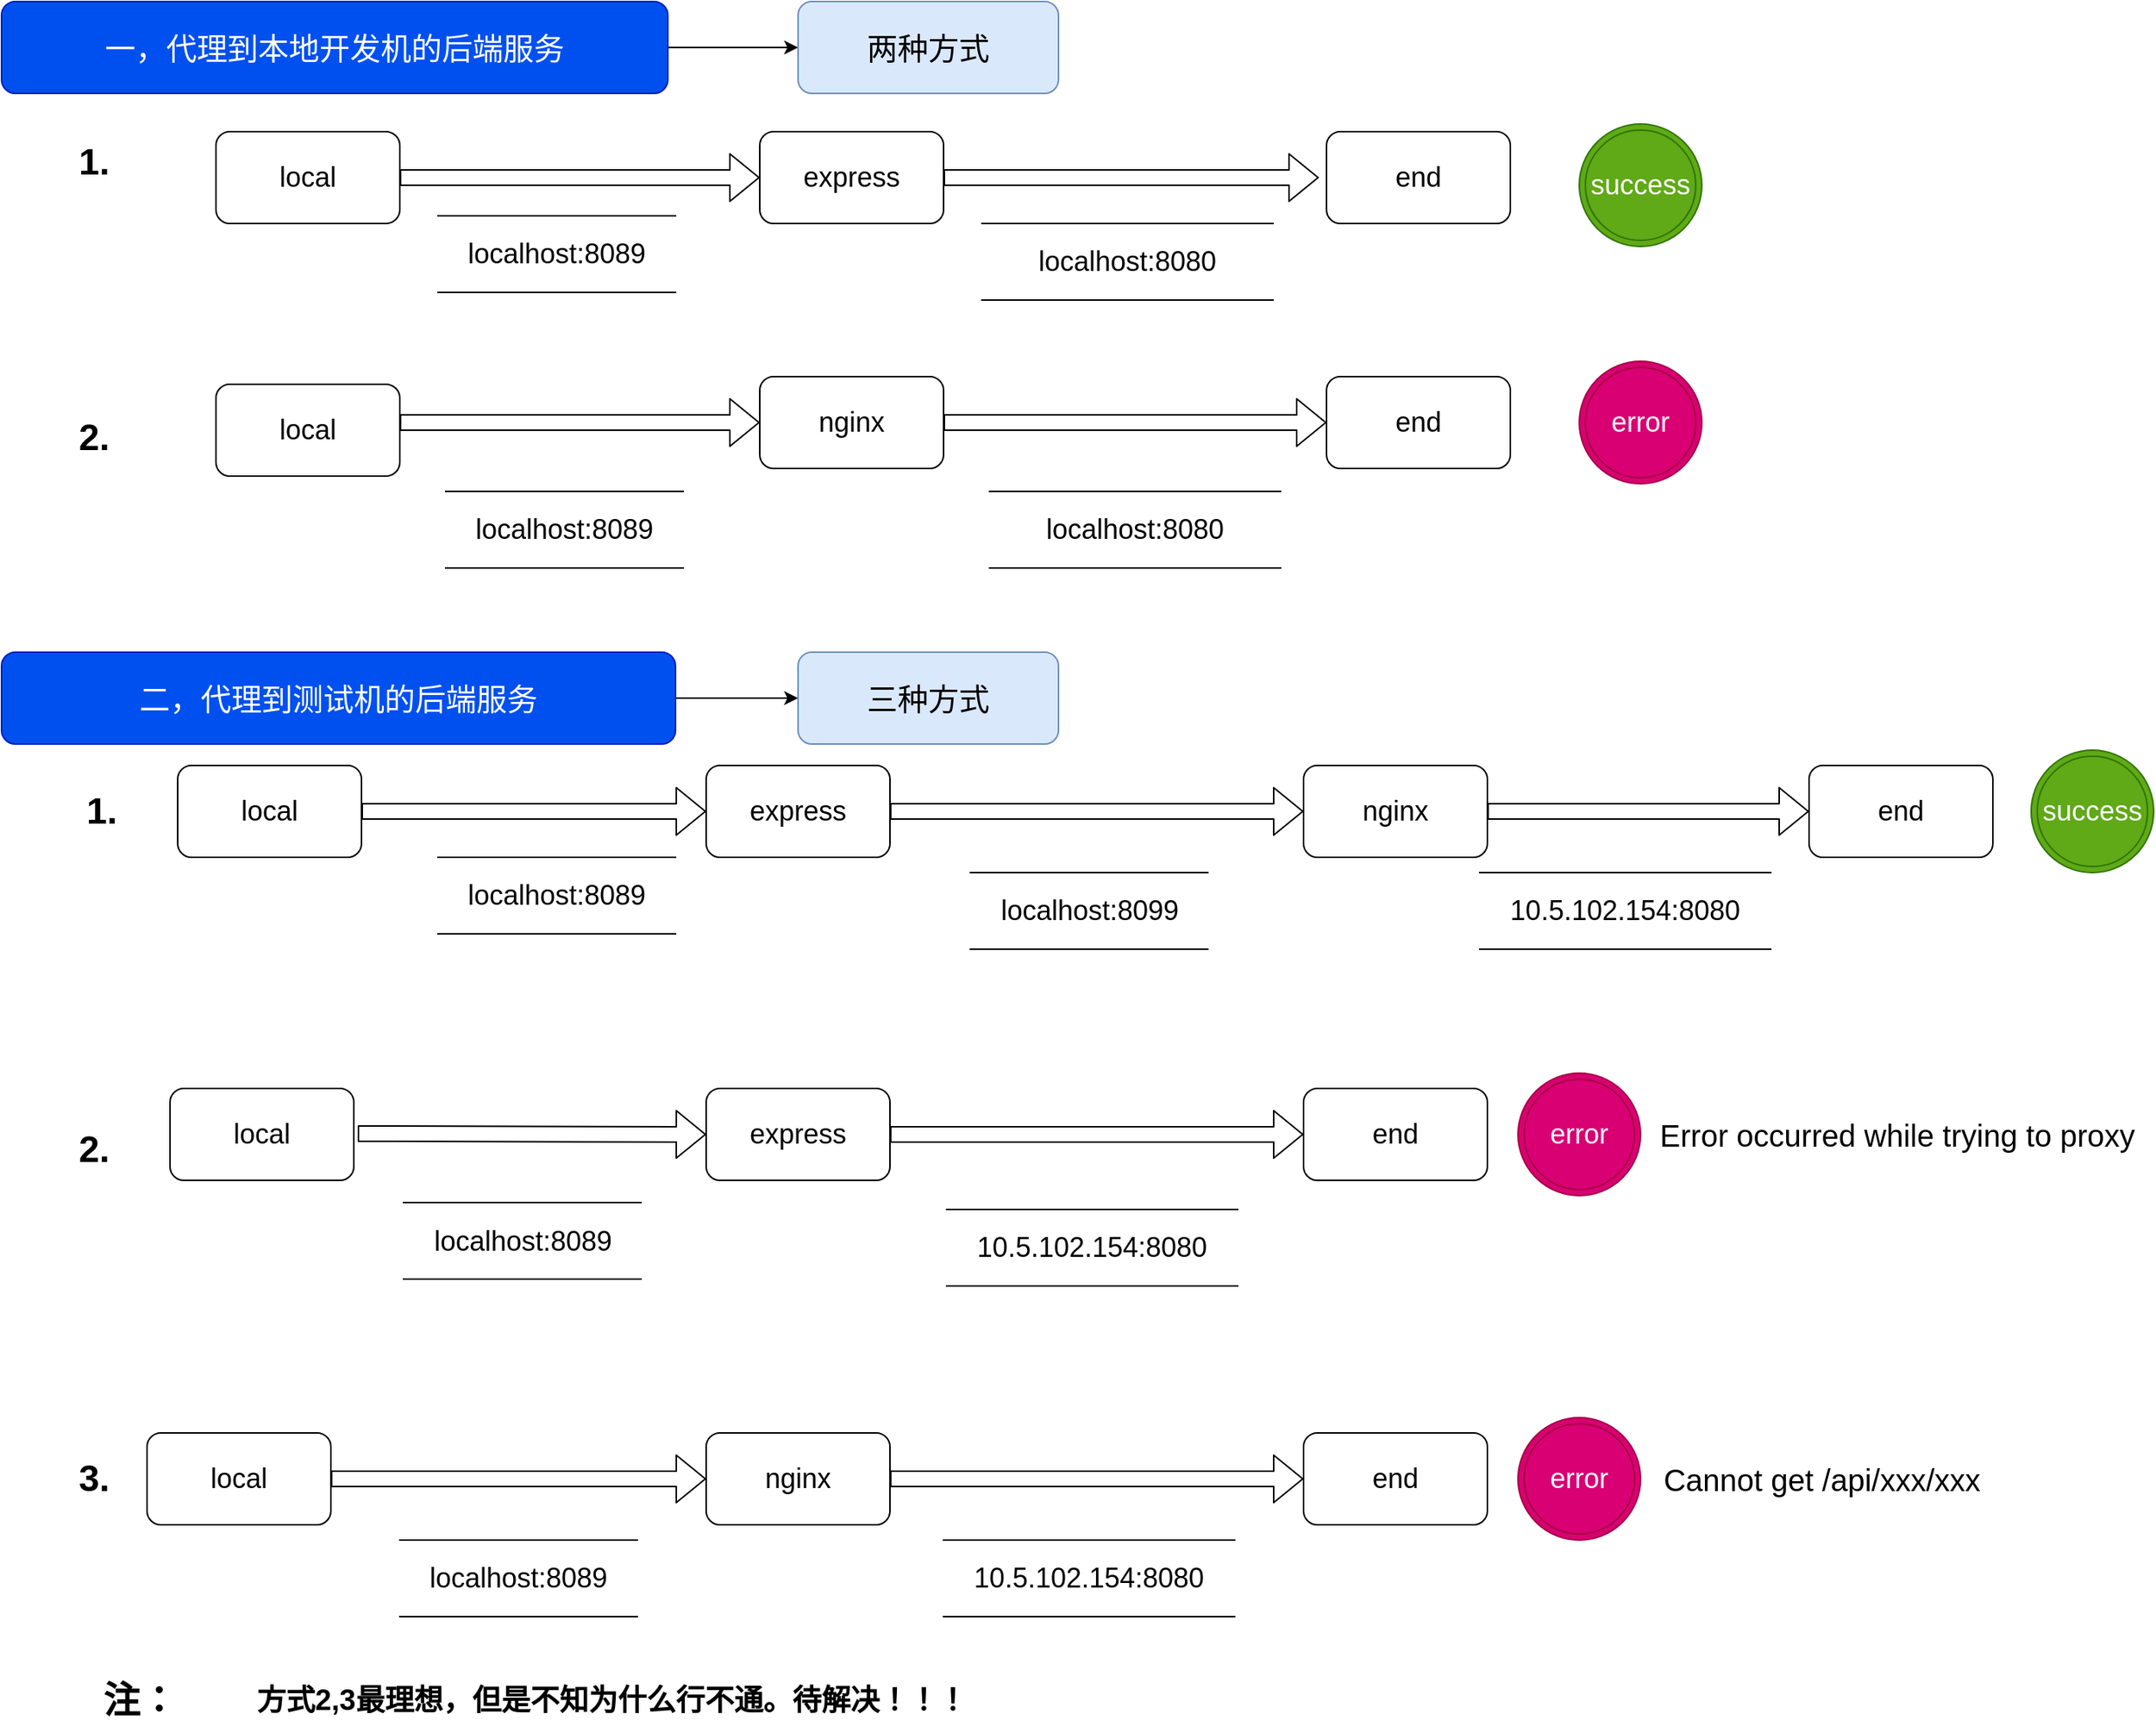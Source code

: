 <mxfile version="12.2.4" pages="1"><diagram id="83Y_H2R3JFNeOeZ3uVIF" name="第 1 页"><mxGraphModel dx="2693" dy="592" grid="1" gridSize="5" guides="1" tooltips="1" connect="1" arrows="1" fold="1" page="1" pageScale="1" pageWidth="1654" pageHeight="1169" background="#ffffff" math="0" shadow="0"><root><mxCell id="0"/><mxCell id="1" parent="0"/><mxCell id="2" value="local" style="rounded=1;whiteSpace=wrap;html=1;fontSize=18;" parent="1" vertex="1"><mxGeometry x="-1400" y="105" width="120" height="60" as="geometry"/></mxCell><mxCell id="3" value="local" style="rounded=1;whiteSpace=wrap;html=1;fontSize=18;" parent="1" vertex="1"><mxGeometry x="-1400" y="270" width="120" height="60" as="geometry"/></mxCell><mxCell id="93" value="" style="edgeStyle=orthogonalEdgeStyle;rounded=0;orthogonalLoop=1;jettySize=auto;html=1;fontSize=20;entryX=0;entryY=0.5;entryDx=0;entryDy=0;" parent="1" source="4" target="91" edge="1"><mxGeometry relative="1" as="geometry"><mxPoint x="-1025" y="50" as="targetPoint"/></mxGeometry></mxCell><mxCell id="4" value="一，代理到本地开发机的后端服务" style="rounded=1;whiteSpace=wrap;html=1;fillColor=#0050ef;strokeColor=#001DBC;fontSize=20;fontColor=#ffffff;" parent="1" vertex="1"><mxGeometry x="-1540" y="20" width="435" height="60" as="geometry"/></mxCell><mxCell id="90" value="" style="edgeStyle=orthogonalEdgeStyle;rounded=0;orthogonalLoop=1;jettySize=auto;html=1;fontSize=20;" parent="1" source="5" target="89" edge="1"><mxGeometry relative="1" as="geometry"/></mxCell><mxCell id="5" value="二，代理到测试机的后端服务" style="rounded=1;whiteSpace=wrap;html=1;fillColor=#0050ef;strokeColor=#001DBC;fontSize=20;fontColor=#ffffff;" parent="1" vertex="1"><mxGeometry x="-1540" y="445" width="440" height="60" as="geometry"/></mxCell><mxCell id="89" value="三种方式" style="rounded=1;whiteSpace=wrap;html=1;fillColor=#dae8fc;strokeColor=#6c8ebf;fontSize=20;" parent="1" vertex="1"><mxGeometry x="-1020" y="445" width="170" height="60" as="geometry"/></mxCell><mxCell id="7" value="1." style="text;strokeColor=none;fillColor=none;html=1;fontSize=24;fontStyle=1;verticalAlign=middle;align=center;" parent="1" vertex="1"><mxGeometry x="-1530" y="105" width="100" height="40" as="geometry"/></mxCell><mxCell id="8" value="2." style="text;strokeColor=none;fillColor=none;html=1;fontSize=24;fontStyle=1;verticalAlign=middle;align=center;" parent="1" vertex="1"><mxGeometry x="-1530" y="285" width="100" height="40" as="geometry"/></mxCell><mxCell id="9" value="1." style="text;strokeColor=none;fillColor=none;html=1;fontSize=24;fontStyle=1;verticalAlign=middle;align=center;" parent="1" vertex="1"><mxGeometry x="-1525" y="529" width="100" height="40" as="geometry"/></mxCell><mxCell id="10" value="2." style="text;strokeColor=none;fillColor=none;html=1;fontSize=24;fontStyle=1;verticalAlign=middle;align=center;" parent="1" vertex="1"><mxGeometry x="-1530" y="750" width="100" height="40" as="geometry"/></mxCell><mxCell id="11" value="3." style="text;strokeColor=none;fillColor=none;html=1;fontSize=24;fontStyle=1;verticalAlign=middle;align=center;" parent="1" vertex="1"><mxGeometry x="-1530" y="965" width="100" height="40" as="geometry"/></mxCell><mxCell id="13" value="express" style="rounded=1;whiteSpace=wrap;html=1;fontSize=18;" parent="1" vertex="1"><mxGeometry x="-1045" y="105" width="120" height="60" as="geometry"/></mxCell><mxCell id="14" value="end" style="rounded=1;whiteSpace=wrap;html=1;fontSize=18;" parent="1" vertex="1"><mxGeometry x="-675" y="105" width="120" height="60" as="geometry"/></mxCell><mxCell id="15" value="end" style="rounded=1;whiteSpace=wrap;html=1;fontSize=18;" parent="1" vertex="1"><mxGeometry x="-675" y="265" width="120" height="60" as="geometry"/></mxCell><mxCell id="16" value="nginx" style="rounded=1;whiteSpace=wrap;html=1;fontSize=18;" parent="1" vertex="1"><mxGeometry x="-1045" y="265" width="120" height="60" as="geometry"/></mxCell><mxCell id="17" value="" style="shape=flexArrow;endArrow=classic;html=1;fontSize=18;exitX=1;exitY=0.5;exitDx=0;exitDy=0;entryX=0;entryY=0.5;entryDx=0;entryDy=0;" parent="1" source="2" target="13" edge="1"><mxGeometry width="50" height="50" relative="1" as="geometry"><mxPoint x="-1220" y="170" as="sourcePoint"/><mxPoint x="-1085" y="130" as="targetPoint"/></mxGeometry></mxCell><mxCell id="19" value="localhost:8089" style="shape=partialRectangle;whiteSpace=wrap;html=1;left=0;right=0;fillColor=none;fontSize=18;" parent="1" vertex="1"><mxGeometry x="-1255" y="160" width="155" height="50" as="geometry"/></mxCell><mxCell id="20" value="localhost:8080" style="shape=partialRectangle;whiteSpace=wrap;html=1;left=0;right=0;fillColor=none;fontSize=18;" parent="1" vertex="1"><mxGeometry x="-900" y="165" width="190" height="50" as="geometry"/></mxCell><mxCell id="21" value="localhost:8089" style="shape=partialRectangle;whiteSpace=wrap;html=1;left=0;right=0;fillColor=none;fontSize=18;" parent="1" vertex="1"><mxGeometry x="-1250" y="340" width="155" height="50" as="geometry"/></mxCell><mxCell id="23" value="" style="shape=flexArrow;endArrow=classic;html=1;fontSize=18;entryX=0;entryY=0.5;entryDx=0;entryDy=0;" parent="1" edge="1"><mxGeometry width="50" height="50" relative="1" as="geometry"><mxPoint x="-925" y="135" as="sourcePoint"/><mxPoint x="-680" y="135" as="targetPoint"/></mxGeometry></mxCell><mxCell id="30" value="localhost:8080" style="shape=partialRectangle;whiteSpace=wrap;html=1;left=0;right=0;fillColor=none;fontSize=18;" parent="1" vertex="1"><mxGeometry x="-895" y="340" width="190" height="50" as="geometry"/></mxCell><mxCell id="31" value="success" style="ellipse;shape=doubleEllipse;whiteSpace=wrap;html=1;aspect=fixed;fontSize=18;fillColor=#60a917;strokeColor=#2D7600;fontColor=#ffffff;" parent="1" vertex="1"><mxGeometry x="-510" y="100" width="80" height="80" as="geometry"/></mxCell><mxCell id="32" value="error" style="ellipse;shape=doubleEllipse;whiteSpace=wrap;html=1;aspect=fixed;fontSize=18;fillColor=#d80073;strokeColor=#A50040;fontColor=#ffffff;" parent="1" vertex="1"><mxGeometry x="-510" y="255" width="80" height="80" as="geometry"/></mxCell><mxCell id="33" value="" style="shape=flexArrow;endArrow=classic;html=1;fontSize=18;exitX=1;exitY=0.5;exitDx=0;exitDy=0;entryX=0;entryY=0.5;entryDx=0;entryDy=0;" parent="1" edge="1"><mxGeometry width="50" height="50" relative="1" as="geometry"><mxPoint x="-1280" y="295" as="sourcePoint"/><mxPoint x="-1045" y="295" as="targetPoint"/></mxGeometry></mxCell><mxCell id="34" value="" style="shape=flexArrow;endArrow=classic;html=1;fontSize=18;exitX=1;exitY=0.5;exitDx=0;exitDy=0;entryX=0;entryY=0.5;entryDx=0;entryDy=0;" parent="1" source="16" target="15" edge="1"><mxGeometry width="50" height="50" relative="1" as="geometry"><mxPoint x="-920" y="250" as="sourcePoint"/><mxPoint x="-685" y="250" as="targetPoint"/></mxGeometry></mxCell><mxCell id="35" value="" style="shape=flexArrow;endArrow=classic;html=1;fontSize=18;exitX=1;exitY=0.5;exitDx=0;exitDy=0;entryX=0;entryY=0.5;entryDx=0;entryDy=0;" parent="1" source="43" target="44" edge="1"><mxGeometry width="50" height="50" relative="1" as="geometry"><mxPoint x="-1290" y="549" as="sourcePoint"/><mxPoint x="-1055" y="549" as="targetPoint"/></mxGeometry></mxCell><mxCell id="36" value="localhost:8089" style="shape=partialRectangle;whiteSpace=wrap;html=1;left=0;right=0;fillColor=none;fontSize=18;" parent="1" vertex="1"><mxGeometry x="-1255" y="579" width="155" height="50" as="geometry"/></mxCell><mxCell id="37" value="10.5.102.154:8080" style="shape=partialRectangle;whiteSpace=wrap;html=1;left=0;right=0;fillColor=none;fontSize=18;" parent="1" vertex="1"><mxGeometry x="-575" y="589" width="190" height="50" as="geometry"/></mxCell><mxCell id="38" value="" style="shape=flexArrow;endArrow=classic;html=1;fontSize=18;entryX=0;entryY=0.5;entryDx=0;entryDy=0;exitX=1;exitY=0.5;exitDx=0;exitDy=0;" parent="1" source="44" target="59" edge="1"><mxGeometry width="50" height="50" relative="1" as="geometry"><mxPoint x="-935" y="547" as="sourcePoint"/><mxPoint x="-690" y="547" as="targetPoint"/></mxGeometry></mxCell><mxCell id="43" value="local" style="rounded=1;whiteSpace=wrap;html=1;fontSize=18;" parent="1" vertex="1"><mxGeometry x="-1425" y="519" width="120" height="60" as="geometry"/></mxCell><mxCell id="44" value="express" style="rounded=1;whiteSpace=wrap;html=1;fontSize=18;" parent="1" vertex="1"><mxGeometry x="-1080" y="519" width="120" height="60" as="geometry"/></mxCell><mxCell id="45" value="" style="shape=flexArrow;endArrow=classic;html=1;fontSize=18;exitX=1;exitY=0.5;exitDx=0;exitDy=0;entryX=0;entryY=0.5;entryDx=0;entryDy=0;" parent="1" target="62" edge="1"><mxGeometry width="50" height="50" relative="1" as="geometry"><mxPoint x="-1307.5" y="759.5" as="sourcePoint"/><mxPoint x="-1072" y="765" as="targetPoint"/></mxGeometry></mxCell><mxCell id="46" value="localhost:8089" style="shape=partialRectangle;whiteSpace=wrap;html=1;left=0;right=0;fillColor=none;fontSize=18;" parent="1" vertex="1"><mxGeometry x="-1277.5" y="804.5" width="155" height="50" as="geometry"/></mxCell><mxCell id="47" value="10.5.102.154:8080" style="shape=partialRectangle;whiteSpace=wrap;html=1;left=0;right=0;fillColor=none;fontSize=18;" parent="1" vertex="1"><mxGeometry x="-923" y="809" width="190" height="50" as="geometry"/></mxCell><mxCell id="48" value="" style="shape=flexArrow;endArrow=classic;html=1;fontSize=18;entryX=0;entryY=0.5;entryDx=0;entryDy=0;exitX=1;exitY=0.5;exitDx=0;exitDy=0;" parent="1" source="62" target="56" edge="1"><mxGeometry width="50" height="50" relative="1" as="geometry"><mxPoint x="-920" y="764.5" as="sourcePoint"/><mxPoint x="-790" y="764.5" as="targetPoint"/></mxGeometry></mxCell><mxCell id="49" value="" style="shape=flexArrow;endArrow=classic;html=1;fontSize=18;exitX=1;exitY=0.5;exitDx=0;exitDy=0;entryX=0;entryY=0.5;entryDx=0;entryDy=0;" parent="1" source="71" target="60" edge="1"><mxGeometry width="50" height="50" relative="1" as="geometry"><mxPoint x="-1380" y="1005" as="sourcePoint"/><mxPoint x="-1145" y="1005" as="targetPoint"/></mxGeometry></mxCell><mxCell id="50" value="localhost:8089" style="shape=partialRectangle;whiteSpace=wrap;html=1;left=0;right=0;fillColor=none;fontSize=18;" parent="1" vertex="1"><mxGeometry x="-1280" y="1025" width="155" height="50" as="geometry"/></mxCell><mxCell id="51" value="10.5.102.154:8080" style="shape=partialRectangle;whiteSpace=wrap;html=1;left=0;right=0;fillColor=none;fontSize=18;" parent="1" vertex="1"><mxGeometry x="-925" y="1025" width="190" height="50" as="geometry"/></mxCell><mxCell id="52" value="" style="shape=flexArrow;endArrow=classic;html=1;fontSize=18;entryX=0;entryY=0.5;entryDx=0;entryDy=0;exitX=1;exitY=0.5;exitDx=0;exitDy=0;" parent="1" source="60" target="57" edge="1"><mxGeometry width="50" height="50" relative="1" as="geometry"><mxPoint x="-1025" y="1005" as="sourcePoint"/><mxPoint x="-780" y="1005" as="targetPoint"/></mxGeometry></mxCell><mxCell id="53" value="local" style="rounded=1;whiteSpace=wrap;html=1;fontSize=18;" parent="1" vertex="1"><mxGeometry x="-1430" y="730" width="120" height="60" as="geometry"/></mxCell><mxCell id="55" value="end" style="rounded=1;whiteSpace=wrap;html=1;fontSize=18;" parent="1" vertex="1"><mxGeometry x="-360" y="519" width="120" height="60" as="geometry"/></mxCell><mxCell id="56" value="end" style="rounded=1;whiteSpace=wrap;html=1;fontSize=18;" parent="1" vertex="1"><mxGeometry x="-690" y="730" width="120" height="60" as="geometry"/></mxCell><mxCell id="57" value="end" style="rounded=1;whiteSpace=wrap;html=1;fontSize=18;" parent="1" vertex="1"><mxGeometry x="-690" y="955" width="120" height="60" as="geometry"/></mxCell><mxCell id="59" value="nginx" style="rounded=1;whiteSpace=wrap;html=1;fontSize=18;" parent="1" vertex="1"><mxGeometry x="-690" y="519" width="120" height="60" as="geometry"/></mxCell><mxCell id="60" value="nginx" style="rounded=1;whiteSpace=wrap;html=1;fontSize=18;" parent="1" vertex="1"><mxGeometry x="-1080" y="955" width="120" height="60" as="geometry"/></mxCell><mxCell id="62" value="express" style="rounded=1;whiteSpace=wrap;html=1;fontSize=18;" parent="1" vertex="1"><mxGeometry x="-1080" y="730" width="120" height="60" as="geometry"/></mxCell><mxCell id="63" value="" style="shape=flexArrow;endArrow=classic;html=1;fontSize=18;entryX=0;entryY=0.5;entryDx=0;entryDy=0;exitX=1;exitY=0.5;exitDx=0;exitDy=0;" parent="1" source="59" target="55" edge="1"><mxGeometry width="50" height="50" relative="1" as="geometry"><mxPoint x="-525" y="565" as="sourcePoint"/><mxPoint x="-450" y="530" as="targetPoint"/></mxGeometry></mxCell><mxCell id="71" value="local" style="rounded=1;whiteSpace=wrap;html=1;fontSize=18;" parent="1" vertex="1"><mxGeometry x="-1445" y="955" width="120" height="60" as="geometry"/></mxCell><mxCell id="77" value="success" style="ellipse;shape=doubleEllipse;whiteSpace=wrap;html=1;aspect=fixed;fontSize=18;fillColor=#60a917;strokeColor=#2D7600;fontColor=#ffffff;" parent="1" vertex="1"><mxGeometry x="-215" y="509" width="80" height="80" as="geometry"/></mxCell><mxCell id="78" value="error" style="ellipse;shape=doubleEllipse;whiteSpace=wrap;html=1;aspect=fixed;fontSize=18;fillColor=#d80073;strokeColor=#A50040;fontColor=#ffffff;" parent="1" vertex="1"><mxGeometry x="-550" y="720" width="80" height="80" as="geometry"/></mxCell><mxCell id="79" value="error" style="ellipse;shape=doubleEllipse;whiteSpace=wrap;html=1;aspect=fixed;fontSize=18;fillColor=#d80073;strokeColor=#A50040;fontColor=#ffffff;" parent="1" vertex="1"><mxGeometry x="-550" y="945" width="80" height="80" as="geometry"/></mxCell><mxCell id="80" value="Cannot get /api/xxx/xxx" style="text;strokeColor=none;fillColor=none;html=1;fontSize=20;fontStyle=0;verticalAlign=middle;align=center;" parent="1" vertex="1"><mxGeometry x="-465" y="965" width="225" height="40" as="geometry"/></mxCell><mxCell id="81" value="Error occurred while trying to proxy&amp;nbsp;" style="text;strokeColor=none;fillColor=none;html=1;fontSize=20;fontStyle=0;verticalAlign=middle;align=center;" parent="1" vertex="1"><mxGeometry x="-465" y="740" width="330" height="40" as="geometry"/></mxCell><mxCell id="86" value="localhost:8099" style="shape=partialRectangle;whiteSpace=wrap;html=1;left=0;right=0;fillColor=none;fontSize=18;" parent="1" vertex="1"><mxGeometry x="-907.5" y="589" width="155" height="50" as="geometry"/></mxCell><mxCell id="91" value="两种方式" style="rounded=1;whiteSpace=wrap;html=1;fillColor=#dae8fc;strokeColor=#6c8ebf;fontSize=20;" parent="1" vertex="1"><mxGeometry x="-1020" y="20" width="170" height="60" as="geometry"/></mxCell><mxCell id="95" value="注：" style="text;strokeColor=none;fillColor=none;html=1;fontSize=24;fontStyle=1;verticalAlign=middle;align=center;" parent="1" vertex="1"><mxGeometry x="-1500" y="1110" width="100" height="40" as="geometry"/></mxCell><mxCell id="96" value="方式2,3最理想，但是不知为什么行不通。待解决！！！" style="text;strokeColor=none;fillColor=none;html=1;fontSize=19;fontStyle=1;verticalAlign=middle;align=center;" parent="1" vertex="1"><mxGeometry x="-1405" y="1110" width="525" height="40" as="geometry"/></mxCell></root></mxGraphModel></diagram></mxfile>